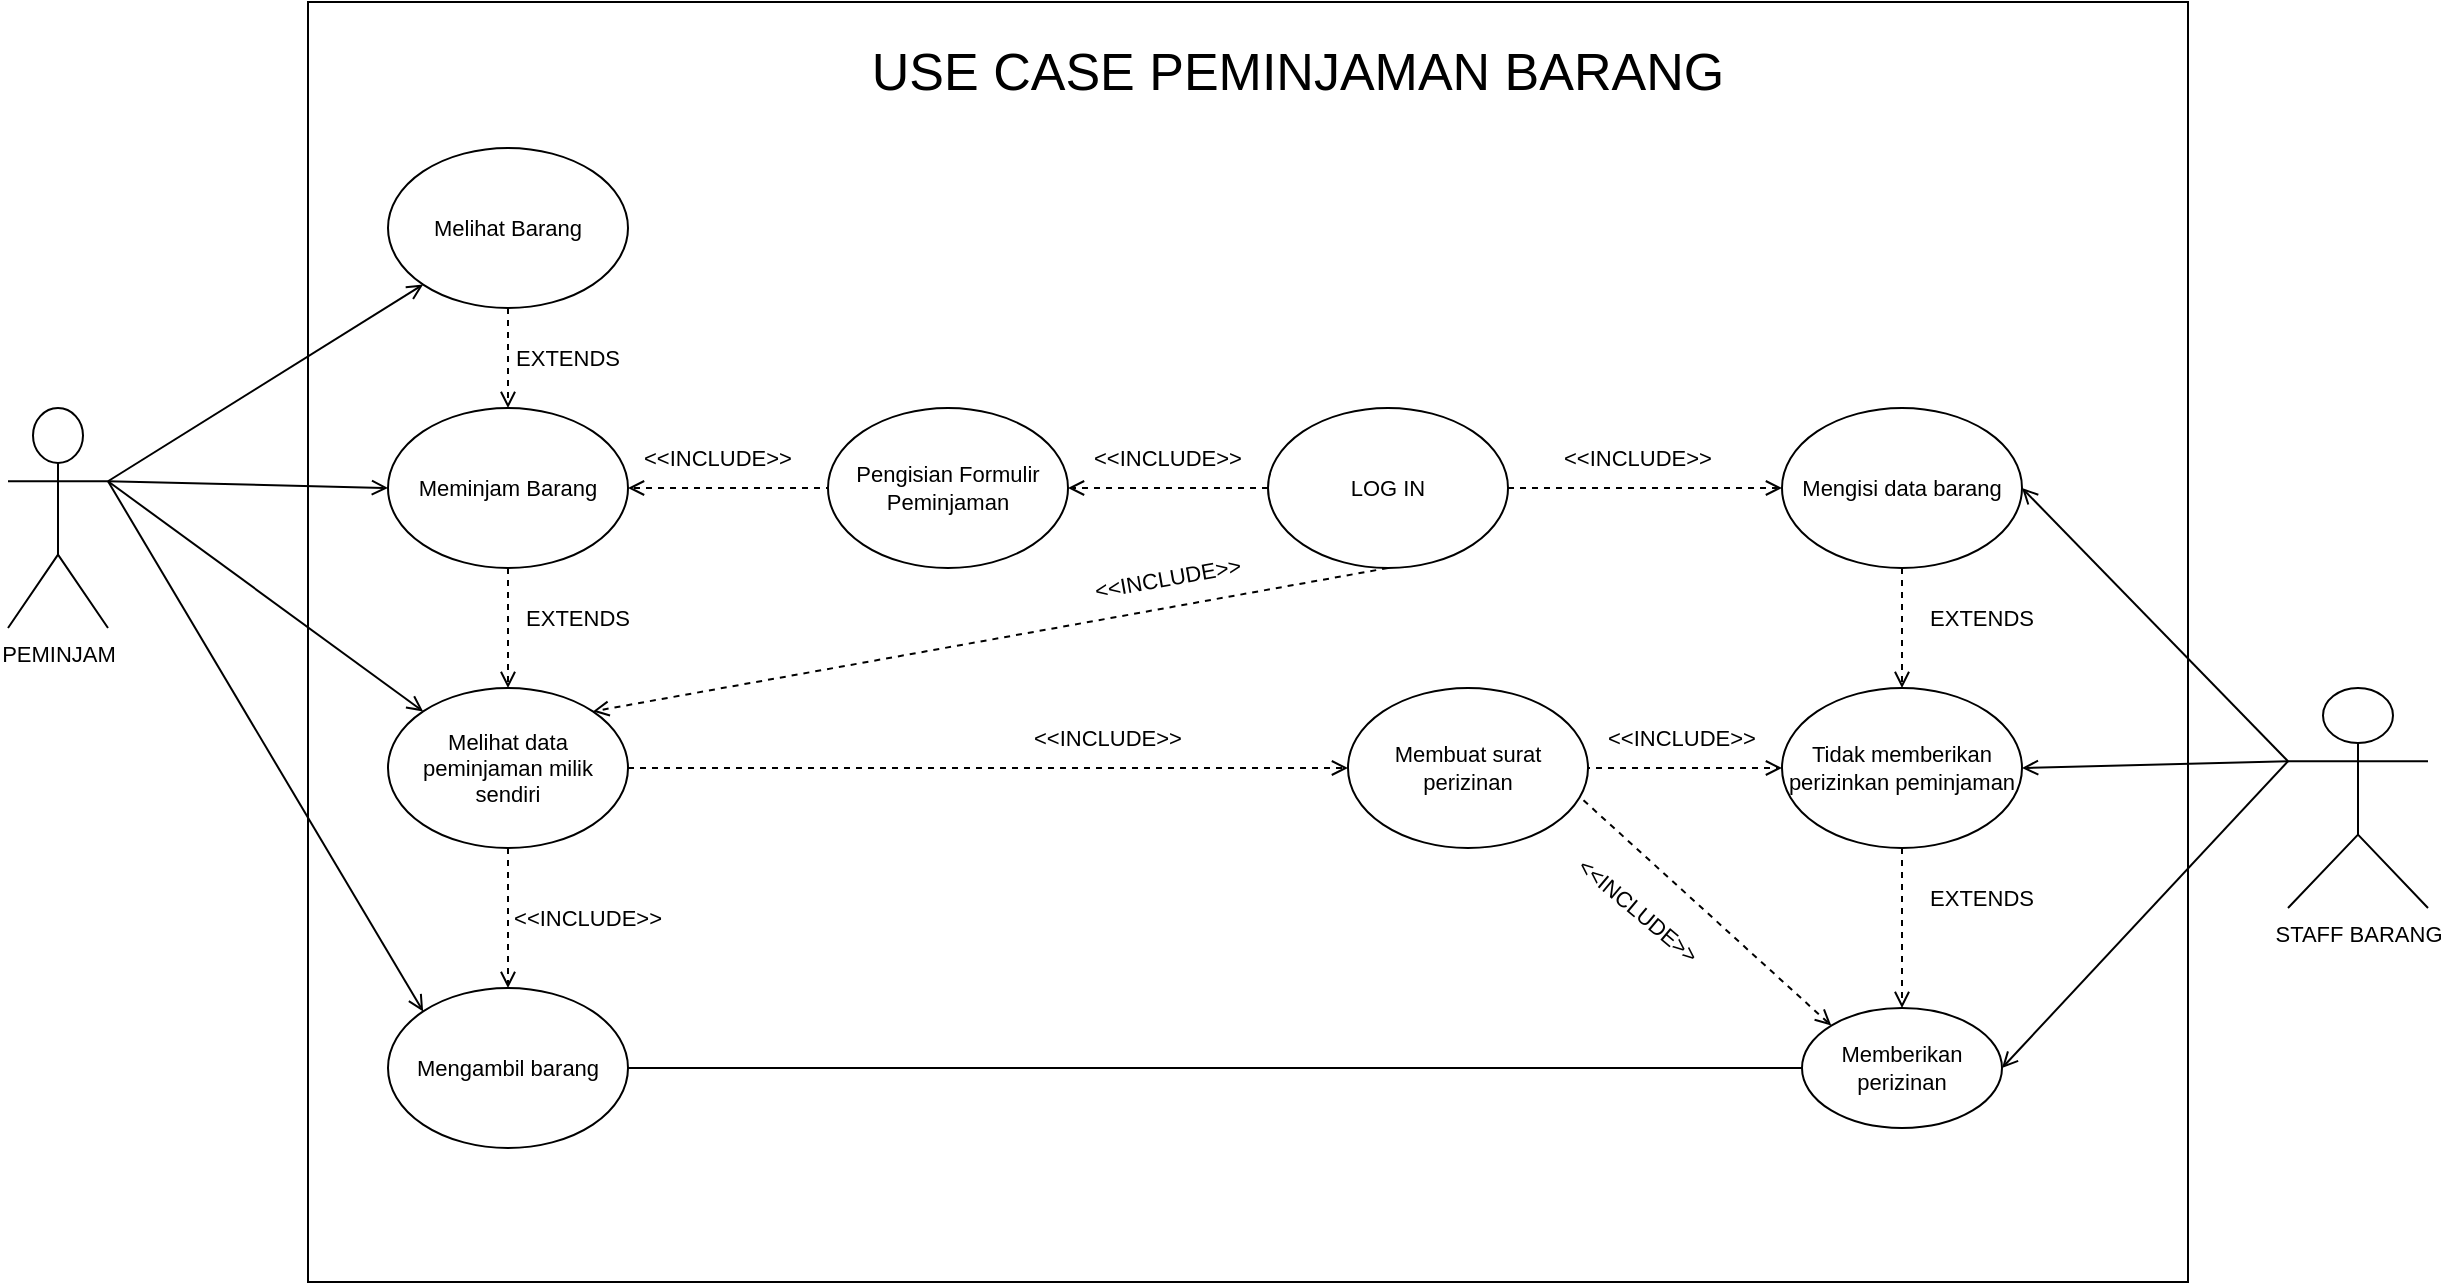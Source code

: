 <mxfile version="20.5.1" type="device" pages="2"><diagram id="TgmbNPfzTc4x98AkEWNE" name="Page-2"><mxGraphModel dx="2966" dy="1374" grid="1" gridSize="10" guides="1" tooltips="1" connect="1" arrows="1" fold="1" page="1" pageScale="1" pageWidth="850" pageHeight="1100" math="0" shadow="0"><root><mxCell id="0"/><mxCell id="1" parent="0"/><mxCell id="5OylNEORvT8mTRs86oaE-61" value="" style="rounded=0;whiteSpace=wrap;html=1;fontSize=11;" vertex="1" parent="1"><mxGeometry x="280" y="50" width="940" height="640" as="geometry"/></mxCell><mxCell id="5OylNEORvT8mTRs86oaE-5" style="edgeStyle=none;rounded=0;orthogonalLoop=1;jettySize=auto;html=1;exitX=1;exitY=0.333;exitDx=0;exitDy=0;exitPerimeter=0;entryX=0;entryY=0.5;entryDx=0;entryDy=0;fontSize=11;endArrow=open;endFill=0;" edge="1" parent="1" source="5OylNEORvT8mTRs86oaE-1" target="5OylNEORvT8mTRs86oaE-2"><mxGeometry relative="1" as="geometry"/></mxCell><mxCell id="5OylNEORvT8mTRs86oaE-14" style="edgeStyle=none;rounded=0;orthogonalLoop=1;jettySize=auto;html=1;exitX=1;exitY=0.333;exitDx=0;exitDy=0;exitPerimeter=0;entryX=0;entryY=0;entryDx=0;entryDy=0;fontSize=11;endArrow=open;endFill=0;" edge="1" parent="1" source="5OylNEORvT8mTRs86oaE-1" target="5OylNEORvT8mTRs86oaE-12"><mxGeometry relative="1" as="geometry"/></mxCell><mxCell id="5OylNEORvT8mTRs86oaE-35" style="edgeStyle=none;rounded=0;orthogonalLoop=1;jettySize=auto;html=1;exitX=1;exitY=0.333;exitDx=0;exitDy=0;exitPerimeter=0;entryX=0;entryY=0;entryDx=0;entryDy=0;fontSize=11;endArrow=open;endFill=0;" edge="1" parent="1" source="5OylNEORvT8mTRs86oaE-1" target="5OylNEORvT8mTRs86oaE-29"><mxGeometry relative="1" as="geometry"/></mxCell><mxCell id="5OylNEORvT8mTRs86oaE-59" style="edgeStyle=none;rounded=0;orthogonalLoop=1;jettySize=auto;html=1;exitX=1;exitY=0.333;exitDx=0;exitDy=0;exitPerimeter=0;entryX=0;entryY=1;entryDx=0;entryDy=0;fontSize=11;endArrow=open;endFill=0;" edge="1" parent="1" source="5OylNEORvT8mTRs86oaE-1" target="5OylNEORvT8mTRs86oaE-10"><mxGeometry relative="1" as="geometry"/></mxCell><mxCell id="5OylNEORvT8mTRs86oaE-1" value="PEMINJAM" style="shape=umlActor;verticalLabelPosition=bottom;verticalAlign=top;html=1;outlineConnect=0;fontSize=11;" vertex="1" parent="1"><mxGeometry x="130" y="253" width="50" height="110" as="geometry"/></mxCell><mxCell id="5OylNEORvT8mTRs86oaE-39" style="edgeStyle=none;rounded=0;orthogonalLoop=1;jettySize=auto;html=1;exitX=0.5;exitY=1;exitDx=0;exitDy=0;entryX=0.5;entryY=0;entryDx=0;entryDy=0;fontSize=11;endArrow=open;endFill=0;dashed=1;" edge="1" parent="1" source="5OylNEORvT8mTRs86oaE-2" target="5OylNEORvT8mTRs86oaE-12"><mxGeometry relative="1" as="geometry"/></mxCell><mxCell id="5OylNEORvT8mTRs86oaE-2" value="Meminjam Barang" style="ellipse;whiteSpace=wrap;html=1;fontSize=11;" vertex="1" parent="1"><mxGeometry x="320" y="253" width="120" height="80" as="geometry"/></mxCell><mxCell id="5OylNEORvT8mTRs86oaE-8" style="edgeStyle=none;rounded=0;orthogonalLoop=1;jettySize=auto;html=1;exitX=0;exitY=0.5;exitDx=0;exitDy=0;entryX=1;entryY=0.5;entryDx=0;entryDy=0;fontSize=11;dashed=1;endArrow=open;endFill=0;" edge="1" parent="1" target="5OylNEORvT8mTRs86oaE-2"><mxGeometry relative="1" as="geometry"><mxPoint x="560.0" y="293.0" as="sourcePoint"/></mxGeometry></mxCell><mxCell id="5OylNEORvT8mTRs86oaE-3" value="Pengisian Formulir Peminjaman" style="ellipse;whiteSpace=wrap;html=1;fontSize=11;" vertex="1" parent="1"><mxGeometry x="540" y="253" width="120" height="80" as="geometry"/></mxCell><mxCell id="5OylNEORvT8mTRs86oaE-9" style="edgeStyle=none;rounded=0;orthogonalLoop=1;jettySize=auto;html=1;exitX=0;exitY=0.5;exitDx=0;exitDy=0;entryX=1;entryY=0.5;entryDx=0;entryDy=0;fontSize=11;dashed=1;endArrow=open;endFill=0;" edge="1" parent="1" source="5OylNEORvT8mTRs86oaE-4" target="5OylNEORvT8mTRs86oaE-3"><mxGeometry relative="1" as="geometry"/></mxCell><mxCell id="5OylNEORvT8mTRs86oaE-22" style="edgeStyle=none;rounded=0;orthogonalLoop=1;jettySize=auto;html=1;exitX=1;exitY=0.5;exitDx=0;exitDy=0;entryX=0;entryY=0.5;entryDx=0;entryDy=0;dashed=1;fontSize=11;endArrow=open;endFill=0;" edge="1" parent="1" target="5OylNEORvT8mTRs86oaE-20"><mxGeometry relative="1" as="geometry"><mxPoint x="790" y="293.0" as="sourcePoint"/></mxGeometry></mxCell><mxCell id="5OylNEORvT8mTRs86oaE-34" style="edgeStyle=none;rounded=0;orthogonalLoop=1;jettySize=auto;html=1;exitX=0.5;exitY=1;exitDx=0;exitDy=0;entryX=1;entryY=0;entryDx=0;entryDy=0;fontSize=11;endArrow=open;endFill=0;dashed=1;" edge="1" parent="1" source="5OylNEORvT8mTRs86oaE-4" target="5OylNEORvT8mTRs86oaE-12"><mxGeometry relative="1" as="geometry"/></mxCell><mxCell id="5OylNEORvT8mTRs86oaE-4" value="LOG IN" style="ellipse;whiteSpace=wrap;html=1;fontSize=11;" vertex="1" parent="1"><mxGeometry x="760" y="253" width="120" height="80" as="geometry"/></mxCell><mxCell id="5OylNEORvT8mTRs86oaE-38" style="edgeStyle=none;rounded=0;orthogonalLoop=1;jettySize=auto;html=1;exitX=0.5;exitY=1;exitDx=0;exitDy=0;entryX=0.5;entryY=0;entryDx=0;entryDy=0;fontSize=11;endArrow=open;endFill=0;dashed=1;" edge="1" parent="1" source="5OylNEORvT8mTRs86oaE-10" target="5OylNEORvT8mTRs86oaE-2"><mxGeometry relative="1" as="geometry"/></mxCell><mxCell id="5OylNEORvT8mTRs86oaE-10" value="Melihat Barang" style="ellipse;whiteSpace=wrap;html=1;fontSize=11;" vertex="1" parent="1"><mxGeometry x="320" y="123" width="120" height="80" as="geometry"/></mxCell><mxCell id="5OylNEORvT8mTRs86oaE-21" style="edgeStyle=none;rounded=0;orthogonalLoop=1;jettySize=auto;html=1;exitX=1;exitY=0.5;exitDx=0;exitDy=0;dashed=1;fontSize=11;endArrow=open;endFill=0;" edge="1" parent="1" source="5OylNEORvT8mTRs86oaE-12" target="5OylNEORvT8mTRs86oaE-16"><mxGeometry relative="1" as="geometry"/></mxCell><mxCell id="5OylNEORvT8mTRs86oaE-40" style="edgeStyle=none;rounded=0;orthogonalLoop=1;jettySize=auto;html=1;exitX=0.5;exitY=1;exitDx=0;exitDy=0;entryX=0.5;entryY=0;entryDx=0;entryDy=0;fontSize=11;endArrow=open;endFill=0;dashed=1;" edge="1" parent="1" source="5OylNEORvT8mTRs86oaE-12" target="5OylNEORvT8mTRs86oaE-29"><mxGeometry relative="1" as="geometry"/></mxCell><mxCell id="5OylNEORvT8mTRs86oaE-12" value="Melihat data peminjaman milik sendiri" style="ellipse;whiteSpace=wrap;html=1;fontSize=11;" vertex="1" parent="1"><mxGeometry x="320" y="393" width="120" height="80" as="geometry"/></mxCell><mxCell id="5OylNEORvT8mTRs86oaE-25" style="edgeStyle=none;rounded=0;orthogonalLoop=1;jettySize=auto;html=1;exitX=1;exitY=0.5;exitDx=0;exitDy=0;entryX=0;entryY=0;entryDx=0;entryDy=0;dashed=1;fontSize=11;endArrow=open;endFill=0;" edge="1" parent="1" target="5OylNEORvT8mTRs86oaE-23"><mxGeometry relative="1" as="geometry"><mxPoint x="900.0" y="433" as="sourcePoint"/></mxGeometry></mxCell><mxCell id="5OylNEORvT8mTRs86oaE-26" style="edgeStyle=none;rounded=0;orthogonalLoop=1;jettySize=auto;html=1;exitX=1;exitY=0.5;exitDx=0;exitDy=0;entryX=0;entryY=0.5;entryDx=0;entryDy=0;dashed=1;fontSize=11;endArrow=open;endFill=0;" edge="1" parent="1" target="5OylNEORvT8mTRs86oaE-24"><mxGeometry relative="1" as="geometry"><mxPoint x="900.0" y="433" as="sourcePoint"/></mxGeometry></mxCell><mxCell id="5OylNEORvT8mTRs86oaE-16" value="Membuat surat perizinan" style="ellipse;whiteSpace=wrap;html=1;fontSize=11;" vertex="1" parent="1"><mxGeometry x="800" y="393" width="120" height="80" as="geometry"/></mxCell><mxCell id="5OylNEORvT8mTRs86oaE-43" style="edgeStyle=none;rounded=0;orthogonalLoop=1;jettySize=auto;html=1;exitX=0;exitY=0.333;exitDx=0;exitDy=0;exitPerimeter=0;entryX=1;entryY=0.5;entryDx=0;entryDy=0;fontSize=11;endArrow=open;endFill=0;" edge="1" parent="1" source="5OylNEORvT8mTRs86oaE-19" target="5OylNEORvT8mTRs86oaE-20"><mxGeometry relative="1" as="geometry"/></mxCell><mxCell id="5OylNEORvT8mTRs86oaE-44" style="edgeStyle=none;rounded=0;orthogonalLoop=1;jettySize=auto;html=1;exitX=0;exitY=0.333;exitDx=0;exitDy=0;exitPerimeter=0;entryX=1;entryY=0.5;entryDx=0;entryDy=0;fontSize=11;endArrow=open;endFill=0;" edge="1" parent="1" source="5OylNEORvT8mTRs86oaE-19" target="5OylNEORvT8mTRs86oaE-24"><mxGeometry relative="1" as="geometry"/></mxCell><mxCell id="5OylNEORvT8mTRs86oaE-45" style="edgeStyle=none;rounded=0;orthogonalLoop=1;jettySize=auto;html=1;exitX=0;exitY=0.333;exitDx=0;exitDy=0;exitPerimeter=0;entryX=1;entryY=0.5;entryDx=0;entryDy=0;fontSize=11;endArrow=open;endFill=0;" edge="1" parent="1" source="5OylNEORvT8mTRs86oaE-19" target="5OylNEORvT8mTRs86oaE-23"><mxGeometry relative="1" as="geometry"/></mxCell><mxCell id="5OylNEORvT8mTRs86oaE-19" value="STAFF BARANG" style="shape=umlActor;verticalLabelPosition=bottom;verticalAlign=top;html=1;outlineConnect=0;fontSize=11;" vertex="1" parent="1"><mxGeometry x="1270" y="393" width="70" height="110" as="geometry"/></mxCell><mxCell id="5OylNEORvT8mTRs86oaE-37" style="edgeStyle=none;rounded=0;orthogonalLoop=1;jettySize=auto;html=1;exitX=0.5;exitY=1;exitDx=0;exitDy=0;entryX=0.5;entryY=0;entryDx=0;entryDy=0;fontSize=11;endArrow=open;endFill=0;dashed=1;" edge="1" parent="1" source="5OylNEORvT8mTRs86oaE-20" target="5OylNEORvT8mTRs86oaE-24"><mxGeometry relative="1" as="geometry"/></mxCell><mxCell id="5OylNEORvT8mTRs86oaE-20" value="Mengisi data barang" style="ellipse;whiteSpace=wrap;html=1;fontSize=11;" vertex="1" parent="1"><mxGeometry x="1017" y="253" width="120" height="80" as="geometry"/></mxCell><mxCell id="5OylNEORvT8mTRs86oaE-23" value="Memberikan perizinan" style="ellipse;whiteSpace=wrap;html=1;fontSize=11;" vertex="1" parent="1"><mxGeometry x="1027" y="553" width="100" height="60" as="geometry"/></mxCell><mxCell id="5OylNEORvT8mTRs86oaE-36" style="edgeStyle=none;rounded=0;orthogonalLoop=1;jettySize=auto;html=1;exitX=0.5;exitY=1;exitDx=0;exitDy=0;fontSize=11;endArrow=open;endFill=0;dashed=1;" edge="1" parent="1" source="5OylNEORvT8mTRs86oaE-24" target="5OylNEORvT8mTRs86oaE-23"><mxGeometry relative="1" as="geometry"/></mxCell><mxCell id="5OylNEORvT8mTRs86oaE-24" value="Tidak memberikan perizinkan peminjaman" style="ellipse;whiteSpace=wrap;html=1;fontSize=11;" vertex="1" parent="1"><mxGeometry x="1017" y="393" width="120" height="80" as="geometry"/></mxCell><mxCell id="5OylNEORvT8mTRs86oaE-42" style="edgeStyle=none;rounded=0;orthogonalLoop=1;jettySize=auto;html=1;exitX=1;exitY=0.5;exitDx=0;exitDy=0;entryX=0;entryY=0.5;entryDx=0;entryDy=0;fontSize=11;endArrow=none;endFill=0;" edge="1" parent="1" source="5OylNEORvT8mTRs86oaE-29" target="5OylNEORvT8mTRs86oaE-23"><mxGeometry relative="1" as="geometry"/></mxCell><mxCell id="5OylNEORvT8mTRs86oaE-29" value="Mengambil barang" style="ellipse;whiteSpace=wrap;html=1;fontSize=11;" vertex="1" parent="1"><mxGeometry x="320" y="543" width="120" height="80" as="geometry"/></mxCell><mxCell id="5OylNEORvT8mTRs86oaE-46" value="EXTENDS" style="text;html=1;strokeColor=none;fillColor=none;align=center;verticalAlign=middle;whiteSpace=wrap;rounded=0;fontSize=11;" vertex="1" parent="1"><mxGeometry x="380" y="213" width="60" height="30" as="geometry"/></mxCell><mxCell id="5OylNEORvT8mTRs86oaE-47" value="EXTENDS" style="text;html=1;strokeColor=none;fillColor=none;align=center;verticalAlign=middle;whiteSpace=wrap;rounded=0;fontSize=11;" vertex="1" parent="1"><mxGeometry x="385" y="343" width="60" height="30" as="geometry"/></mxCell><mxCell id="5OylNEORvT8mTRs86oaE-48" value="&amp;lt;&amp;lt;INCLUDE&amp;gt;&amp;gt;" style="text;html=1;strokeColor=none;fillColor=none;align=center;verticalAlign=middle;whiteSpace=wrap;rounded=0;fontSize=11;" vertex="1" parent="1"><mxGeometry x="390" y="493" width="60" height="30" as="geometry"/></mxCell><mxCell id="5OylNEORvT8mTRs86oaE-49" value="EXTENDS" style="text;html=1;strokeColor=none;fillColor=none;align=center;verticalAlign=middle;whiteSpace=wrap;rounded=0;fontSize=11;" vertex="1" parent="1"><mxGeometry x="1087" y="343" width="60" height="30" as="geometry"/></mxCell><mxCell id="5OylNEORvT8mTRs86oaE-50" value="EXTENDS" style="text;html=1;strokeColor=none;fillColor=none;align=center;verticalAlign=middle;whiteSpace=wrap;rounded=0;fontSize=11;" vertex="1" parent="1"><mxGeometry x="1087" y="483" width="60" height="30" as="geometry"/></mxCell><mxCell id="5OylNEORvT8mTRs86oaE-51" value="&amp;lt;&amp;lt;INCLUDE&amp;gt;&amp;gt;" style="text;html=1;strokeColor=none;fillColor=none;align=center;verticalAlign=middle;whiteSpace=wrap;rounded=0;fontSize=11;" vertex="1" parent="1"><mxGeometry x="445" y="263" width="80" height="30" as="geometry"/></mxCell><mxCell id="5OylNEORvT8mTRs86oaE-52" value="&amp;lt;&amp;lt;INCLUDE&amp;gt;&amp;gt;" style="text;html=1;strokeColor=none;fillColor=none;align=center;verticalAlign=middle;whiteSpace=wrap;rounded=0;fontSize=11;" vertex="1" parent="1"><mxGeometry x="670" y="263" width="80" height="30" as="geometry"/></mxCell><mxCell id="5OylNEORvT8mTRs86oaE-53" value="&amp;lt;&amp;lt;INCLUDE&amp;gt;&amp;gt;" style="text;html=1;strokeColor=none;fillColor=none;align=center;verticalAlign=middle;whiteSpace=wrap;rounded=0;fontSize=11;" vertex="1" parent="1"><mxGeometry x="904.66" y="263" width="80" height="30" as="geometry"/></mxCell><mxCell id="5OylNEORvT8mTRs86oaE-54" value="&amp;lt;&amp;lt;INCLUDE&amp;gt;&amp;gt;" style="text;html=1;strokeColor=none;fillColor=none;align=center;verticalAlign=middle;whiteSpace=wrap;rounded=0;fontSize=11;" vertex="1" parent="1"><mxGeometry x="640" y="403" width="80" height="30" as="geometry"/></mxCell><mxCell id="5OylNEORvT8mTRs86oaE-55" value="&amp;lt;&amp;lt;INCLUDE&amp;gt;&amp;gt;" style="text;html=1;strokeColor=none;fillColor=none;align=center;verticalAlign=middle;whiteSpace=wrap;rounded=0;fontSize=11;" vertex="1" parent="1"><mxGeometry x="927" y="403" width="80" height="30" as="geometry"/></mxCell><mxCell id="5OylNEORvT8mTRs86oaE-56" value="&amp;lt;&amp;lt;INCLUDE&amp;gt;&amp;gt;" style="text;html=1;strokeColor=none;fillColor=none;align=center;verticalAlign=middle;whiteSpace=wrap;rounded=0;fontSize=11;rotation=40;" vertex="1" parent="1"><mxGeometry x="914.66" y="489.43" width="60" height="30" as="geometry"/></mxCell><mxCell id="5OylNEORvT8mTRs86oaE-57" value="&amp;lt;&amp;lt;INCLUDE&amp;gt;&amp;gt;" style="text;html=1;strokeColor=none;fillColor=none;align=center;verticalAlign=middle;whiteSpace=wrap;rounded=0;fontSize=11;rotation=-10;" vertex="1" parent="1"><mxGeometry x="670" y="323" width="80" height="30" as="geometry"/></mxCell><mxCell id="5OylNEORvT8mTRs86oaE-62" value="USE CASE PEMINJAMAN BARANG" style="text;html=1;strokeColor=none;fillColor=none;align=center;verticalAlign=middle;whiteSpace=wrap;rounded=0;fontSize=26;" vertex="1" parent="1"><mxGeometry x="550" y="70" width="450" height="30" as="geometry"/></mxCell></root></mxGraphModel></diagram><diagram id="4_95md8UCcPG0JuPraw8" name="Page-3"><mxGraphModel dx="2076" dy="962" grid="1" gridSize="10" guides="1" tooltips="1" connect="1" arrows="1" fold="1" page="1" pageScale="1" pageWidth="850" pageHeight="1100" math="0" shadow="0"><root><mxCell id="0"/><mxCell id="1" parent="0"/><mxCell id="8r7E3lBne9l3WhaBggny-30" value="" style="rounded=0;whiteSpace=wrap;html=1;fontSize=19;" vertex="1" parent="1"><mxGeometry x="210" y="150" width="710" height="835" as="geometry"/></mxCell><mxCell id="3QD9P_U4tUB0qDW84JIQ-1" style="edgeStyle=none;rounded=0;orthogonalLoop=1;jettySize=auto;html=1;exitX=1;exitY=0.5;exitDx=0;exitDy=0;dashed=1;fontSize=11;endArrow=open;endFill=0;" edge="1" parent="1" source="3QD9P_U4tUB0qDW84JIQ-2" target="3QD9P_U4tUB0qDW84JIQ-4"><mxGeometry relative="1" as="geometry"/></mxCell><mxCell id="3aWz8pD8hJ5WU1jJo1aV-3" style="edgeStyle=none;rounded=0;orthogonalLoop=1;jettySize=auto;html=1;exitX=0.5;exitY=1;exitDx=0;exitDy=0;entryX=0.5;entryY=0;entryDx=0;entryDy=0;fontSize=26;endArrow=open;endFill=0;dashed=1;" edge="1" parent="1" source="3QD9P_U4tUB0qDW84JIQ-2" target="3aWz8pD8hJ5WU1jJo1aV-2"><mxGeometry relative="1" as="geometry"/></mxCell><mxCell id="3QD9P_U4tUB0qDW84JIQ-2" value="Melihat data peminjaman" style="ellipse;whiteSpace=wrap;html=1;fontSize=11;" vertex="1" parent="1"><mxGeometry x="321" y="391" width="120" height="80" as="geometry"/></mxCell><mxCell id="8r7E3lBne9l3WhaBggny-4" style="edgeStyle=none;rounded=0;orthogonalLoop=1;jettySize=auto;html=1;exitX=1;exitY=1;exitDx=0;exitDy=0;entryX=0.5;entryY=0;entryDx=0;entryDy=0;dashed=1;fontSize=19;endArrow=open;endFill=0;" edge="1" parent="1" source="3QD9P_U4tUB0qDW84JIQ-4" target="3QD9P_U4tUB0qDW84JIQ-5"><mxGeometry relative="1" as="geometry"/></mxCell><mxCell id="3QD9P_U4tUB0qDW84JIQ-4" value="Membuat surat perizinan" style="ellipse;whiteSpace=wrap;html=1;fontSize=11;" vertex="1" parent="1"><mxGeometry x="560" y="393" width="120" height="80" as="geometry"/></mxCell><mxCell id="8r7E3lBne9l3WhaBggny-6" style="edgeStyle=none;rounded=0;orthogonalLoop=1;jettySize=auto;html=1;exitX=0.5;exitY=1;exitDx=0;exitDy=0;entryX=0.5;entryY=0;entryDx=0;entryDy=0;dashed=1;fontSize=19;endArrow=open;endFill=0;" edge="1" parent="1" source="3QD9P_U4tUB0qDW84JIQ-5" target="8r7E3lBne9l3WhaBggny-5"><mxGeometry relative="1" as="geometry"/></mxCell><mxCell id="3QD9P_U4tUB0qDW84JIQ-5" value="Memberikan perizinan" style="ellipse;whiteSpace=wrap;html=1;fontSize=11;" vertex="1" parent="1"><mxGeometry x="680" y="540" width="120" height="80" as="geometry"/></mxCell><mxCell id="3QD9P_U4tUB0qDW84JIQ-6" value="&amp;lt;&amp;lt;INCLUDE&amp;gt;&amp;gt;" style="text;html=1;strokeColor=none;fillColor=none;align=center;verticalAlign=middle;whiteSpace=wrap;rounded=0;fontSize=11;" vertex="1" parent="1"><mxGeometry x="385" y="320" width="80" height="30" as="geometry"/></mxCell><mxCell id="3QD9P_U4tUB0qDW84JIQ-7" value="&amp;lt;&amp;lt;INCLUDE&amp;gt;&amp;gt;" style="text;html=1;strokeColor=none;fillColor=none;align=center;verticalAlign=middle;whiteSpace=wrap;rounded=0;fontSize=11;rotation=45;" vertex="1" parent="1"><mxGeometry x="657.0" y="492" width="60" height="30" as="geometry"/></mxCell><mxCell id="3QD9P_U4tUB0qDW84JIQ-9" style="edgeStyle=none;rounded=0;orthogonalLoop=1;jettySize=auto;html=1;exitX=0;exitY=0.333;exitDx=0;exitDy=0;exitPerimeter=0;fontSize=26;endArrow=open;endFill=0;" edge="1" parent="1" source="3QD9P_U4tUB0qDW84JIQ-8" target="3QD9P_U4tUB0qDW84JIQ-5"><mxGeometry relative="1" as="geometry"/></mxCell><mxCell id="8r7E3lBne9l3WhaBggny-7" style="edgeStyle=none;rounded=0;orthogonalLoop=1;jettySize=auto;html=1;exitX=0;exitY=0.333;exitDx=0;exitDy=0;exitPerimeter=0;entryX=1;entryY=0.406;entryDx=0;entryDy=0;entryPerimeter=0;fontSize=19;endArrow=open;endFill=0;" edge="1" parent="1" source="3QD9P_U4tUB0qDW84JIQ-8" target="8r7E3lBne9l3WhaBggny-5"><mxGeometry relative="1" as="geometry"/></mxCell><mxCell id="8r7E3lBne9l3WhaBggny-21" style="edgeStyle=none;rounded=0;orthogonalLoop=1;jettySize=auto;html=1;exitX=0;exitY=0.333;exitDx=0;exitDy=0;exitPerimeter=0;entryX=1;entryY=0;entryDx=0;entryDy=0;fontSize=19;endArrow=open;endFill=0;" edge="1" parent="1" source="3QD9P_U4tUB0qDW84JIQ-8" target="8r7E3lBne9l3WhaBggny-20"><mxGeometry relative="1" as="geometry"/></mxCell><mxCell id="3QD9P_U4tUB0qDW84JIQ-8" value="&lt;font style=&quot;font-size: 19px;&quot;&gt;STAFF BARANG&lt;/font&gt;" style="shape=umlActor;verticalLabelPosition=bottom;verticalAlign=top;html=1;outlineConnect=0;fontSize=26;" vertex="1" parent="1"><mxGeometry x="990" y="700" width="60" height="110" as="geometry"/></mxCell><mxCell id="3aWz8pD8hJ5WU1jJo1aV-1" style="edgeStyle=none;rounded=0;orthogonalLoop=1;jettySize=auto;html=1;exitX=1;exitY=0.5;exitDx=0;exitDy=0;entryX=-0.001;entryY=0.59;entryDx=0;entryDy=0;fontSize=11;endArrow=none;endFill=0;entryPerimeter=0;" edge="1" parent="1" source="3aWz8pD8hJ5WU1jJo1aV-2" target="3QD9P_U4tUB0qDW84JIQ-5"><mxGeometry relative="1" as="geometry"><mxPoint x="1027" y="583" as="targetPoint"/></mxGeometry></mxCell><mxCell id="8r7E3lBne9l3WhaBggny-12" style="edgeStyle=none;rounded=0;orthogonalLoop=1;jettySize=auto;html=1;exitX=0.5;exitY=1;exitDx=0;exitDy=0;entryX=0.5;entryY=0;entryDx=0;entryDy=0;fontSize=19;endArrow=open;endFill=0;dashed=1;" edge="1" parent="1" source="3aWz8pD8hJ5WU1jJo1aV-2" target="8r7E3lBne9l3WhaBggny-9"><mxGeometry relative="1" as="geometry"/></mxCell><mxCell id="3aWz8pD8hJ5WU1jJo1aV-2" value="Mengambil barang" style="ellipse;whiteSpace=wrap;html=1;fontSize=11;" vertex="1" parent="1"><mxGeometry x="320" y="545" width="120" height="80" as="geometry"/></mxCell><mxCell id="3aWz8pD8hJ5WU1jJo1aV-5" style="edgeStyle=none;rounded=0;orthogonalLoop=1;jettySize=auto;html=1;exitX=1;exitY=0.333;exitDx=0;exitDy=0;exitPerimeter=0;entryX=0;entryY=0.5;entryDx=0;entryDy=0;fontSize=26;endArrow=open;endFill=0;" edge="1" parent="1" source="3aWz8pD8hJ5WU1jJo1aV-4" target="3QD9P_U4tUB0qDW84JIQ-2"><mxGeometry relative="1" as="geometry"><Array as="points"/></mxGeometry></mxCell><mxCell id="3aWz8pD8hJ5WU1jJo1aV-6" style="edgeStyle=none;rounded=0;orthogonalLoop=1;jettySize=auto;html=1;exitX=1;exitY=0.333;exitDx=0;exitDy=0;exitPerimeter=0;fontSize=26;endArrow=open;endFill=0;entryX=0;entryY=0;entryDx=0;entryDy=0;" edge="1" parent="1" source="3aWz8pD8hJ5WU1jJo1aV-4" target="3aWz8pD8hJ5WU1jJo1aV-2"><mxGeometry relative="1" as="geometry"/></mxCell><mxCell id="8r7E3lBne9l3WhaBggny-14" style="edgeStyle=none;rounded=0;orthogonalLoop=1;jettySize=auto;html=1;exitX=1;exitY=0.333;exitDx=0;exitDy=0;exitPerimeter=0;entryX=0;entryY=0;entryDx=0;entryDy=0;fontSize=19;endArrow=open;endFill=0;" edge="1" parent="1" source="3aWz8pD8hJ5WU1jJo1aV-4" target="8r7E3lBne9l3WhaBggny-9"><mxGeometry relative="1" as="geometry"/></mxCell><mxCell id="8r7E3lBne9l3WhaBggny-28" style="edgeStyle=none;rounded=0;orthogonalLoop=1;jettySize=auto;html=1;exitX=1;exitY=0.333;exitDx=0;exitDy=0;exitPerimeter=0;entryX=0.342;entryY=0.031;entryDx=0;entryDy=0;entryPerimeter=0;fontSize=19;endArrow=open;endFill=0;" edge="1" parent="1" source="3aWz8pD8hJ5WU1jJo1aV-4" target="8r7E3lBne9l3WhaBggny-17"><mxGeometry relative="1" as="geometry"/></mxCell><mxCell id="3aWz8pD8hJ5WU1jJo1aV-4" value="PEMINJAM" style="shape=umlActor;verticalLabelPosition=bottom;verticalAlign=top;html=1;outlineConnect=0;fontSize=26;" vertex="1" parent="1"><mxGeometry x="100" y="515" width="60" height="110" as="geometry"/></mxCell><mxCell id="3aWz8pD8hJ5WU1jJo1aV-8" style="edgeStyle=none;rounded=0;orthogonalLoop=1;jettySize=auto;html=1;exitX=0.5;exitY=1;exitDx=0;exitDy=0;entryX=0.5;entryY=0;entryDx=0;entryDy=0;dashed=1;fontSize=19;endArrow=open;endFill=0;" edge="1" parent="1" source="3aWz8pD8hJ5WU1jJo1aV-7" target="3QD9P_U4tUB0qDW84JIQ-2"><mxGeometry relative="1" as="geometry"/></mxCell><mxCell id="3aWz8pD8hJ5WU1jJo1aV-7" value="LOG IN" style="ellipse;whiteSpace=wrap;html=1;fontSize=11;" vertex="1" parent="1"><mxGeometry x="321" y="210" width="120" height="80" as="geometry"/></mxCell><mxCell id="8r7E3lBne9l3WhaBggny-1" value="&amp;lt;&amp;lt;INCLUDE&amp;gt;&amp;gt;" style="text;html=1;strokeColor=none;fillColor=none;align=center;verticalAlign=middle;whiteSpace=wrap;rounded=0;fontSize=11;fontStyle=0" vertex="1" parent="1"><mxGeometry x="385" y="489.43" width="80" height="30" as="geometry"/></mxCell><mxCell id="8r7E3lBne9l3WhaBggny-2" value="&amp;lt;&amp;lt;INCLUDE&amp;gt;&amp;gt;" style="text;html=1;strokeColor=none;fillColor=none;align=center;verticalAlign=middle;whiteSpace=wrap;rounded=0;fontSize=11;" vertex="1" parent="1"><mxGeometry x="460" y="400" width="80" height="30" as="geometry"/></mxCell><mxCell id="8r7E3lBne9l3WhaBggny-11" style="edgeStyle=none;rounded=0;orthogonalLoop=1;jettySize=auto;html=1;exitX=0;exitY=0.5;exitDx=0;exitDy=0;fontSize=19;endArrow=none;endFill=0;" edge="1" parent="1" source="8r7E3lBne9l3WhaBggny-5" target="8r7E3lBne9l3WhaBggny-9"><mxGeometry relative="1" as="geometry"/></mxCell><mxCell id="8r7E3lBne9l3WhaBggny-25" style="edgeStyle=none;rounded=0;orthogonalLoop=1;jettySize=auto;html=1;exitX=0.5;exitY=1;exitDx=0;exitDy=0;dashed=1;fontSize=19;endArrow=open;endFill=0;" edge="1" parent="1" source="8r7E3lBne9l3WhaBggny-5" target="8r7E3lBne9l3WhaBggny-20"><mxGeometry relative="1" as="geometry"/></mxCell><mxCell id="8r7E3lBne9l3WhaBggny-5" value="Memberikan surat peringatan pengembalian barang" style="ellipse;whiteSpace=wrap;html=1;fontSize=11;" vertex="1" parent="1"><mxGeometry x="670" y="700" width="140" height="80" as="geometry"/></mxCell><mxCell id="8r7E3lBne9l3WhaBggny-18" style="edgeStyle=none;rounded=0;orthogonalLoop=1;jettySize=auto;html=1;exitX=0.5;exitY=1;exitDx=0;exitDy=0;entryX=0.5;entryY=0;entryDx=0;entryDy=0;fontSize=19;endArrow=open;endFill=0;dashed=1;" edge="1" parent="1" source="8r7E3lBne9l3WhaBggny-9" target="8r7E3lBne9l3WhaBggny-17"><mxGeometry relative="1" as="geometry"/></mxCell><mxCell id="8r7E3lBne9l3WhaBggny-9" value="Membaca surat peringatan pengembalian peminjaman" style="ellipse;whiteSpace=wrap;html=1;fontSize=11;" vertex="1" parent="1"><mxGeometry x="320" y="700" width="120" height="80" as="geometry"/></mxCell><mxCell id="8r7E3lBne9l3WhaBggny-13" value="&amp;lt;&amp;lt;INCLUDE&amp;gt;&amp;gt;" style="text;html=1;strokeColor=none;fillColor=none;align=center;verticalAlign=middle;whiteSpace=wrap;rounded=0;fontSize=11;rotation=90;" vertex="1" parent="1"><mxGeometry x="700" y="650" width="40" height="20" as="geometry"/></mxCell><mxCell id="8r7E3lBne9l3WhaBggny-15" value="&amp;lt;&amp;lt;INCLUDE&amp;gt;&amp;gt;" style="text;html=1;strokeColor=none;fillColor=none;align=center;verticalAlign=middle;whiteSpace=wrap;rounded=0;fontSize=11;" vertex="1" parent="1"><mxGeometry x="385" y="650" width="80" height="30" as="geometry"/></mxCell><mxCell id="8r7E3lBne9l3WhaBggny-22" style="edgeStyle=none;rounded=0;orthogonalLoop=1;jettySize=auto;html=1;exitX=1;exitY=0.5;exitDx=0;exitDy=0;fontSize=19;endArrow=open;endFill=0;dashed=1;" edge="1" parent="1" source="8r7E3lBne9l3WhaBggny-17" target="8r7E3lBne9l3WhaBggny-20"><mxGeometry relative="1" as="geometry"/></mxCell><mxCell id="8r7E3lBne9l3WhaBggny-17" value="MENGEMBALIKAN BARANG" style="ellipse;whiteSpace=wrap;html=1;fontSize=11;" vertex="1" parent="1"><mxGeometry x="321" y="880" width="120" height="80" as="geometry"/></mxCell><mxCell id="8r7E3lBne9l3WhaBggny-20" value="MEMBUAT SURAT KONFIRMASI BARANG SUDAH DIKEMBALIKAN" style="ellipse;whiteSpace=wrap;html=1;fontSize=11;" vertex="1" parent="1"><mxGeometry x="670" y="880" width="140" height="80" as="geometry"/></mxCell><mxCell id="8r7E3lBne9l3WhaBggny-23" value="&amp;lt;&amp;lt;INCLUDE&amp;gt;&amp;gt;" style="text;html=1;strokeColor=none;fillColor=none;align=center;verticalAlign=middle;whiteSpace=wrap;rounded=0;fontSize=11;" vertex="1" parent="1"><mxGeometry x="385" y="820" width="80" height="30" as="geometry"/></mxCell><mxCell id="8r7E3lBne9l3WhaBggny-24" value="&amp;lt;&amp;lt;INCLUDE&amp;gt;&amp;gt;" style="text;html=1;strokeColor=none;fillColor=none;align=center;verticalAlign=middle;whiteSpace=wrap;rounded=0;fontSize=11;" vertex="1" parent="1"><mxGeometry x="560" y="890" width="80" height="30" as="geometry"/></mxCell><mxCell id="8r7E3lBne9l3WhaBggny-27" value="EXTENDS" style="text;html=1;strokeColor=none;fillColor=none;align=center;verticalAlign=middle;whiteSpace=wrap;rounded=0;fontSize=11;" vertex="1" parent="1"><mxGeometry x="740" y="820" width="80" height="30" as="geometry"/></mxCell><mxCell id="8r7E3lBne9l3WhaBggny-31" value="USE CASE DIAGRAM PENGEMBALIAN BARANG" style="text;html=1;strokeColor=none;fillColor=none;align=center;verticalAlign=middle;whiteSpace=wrap;rounded=0;fontSize=19;fontStyle=1" vertex="1" parent="1"><mxGeometry x="460" y="135" width="455" height="90" as="geometry"/></mxCell></root></mxGraphModel></diagram></mxfile>